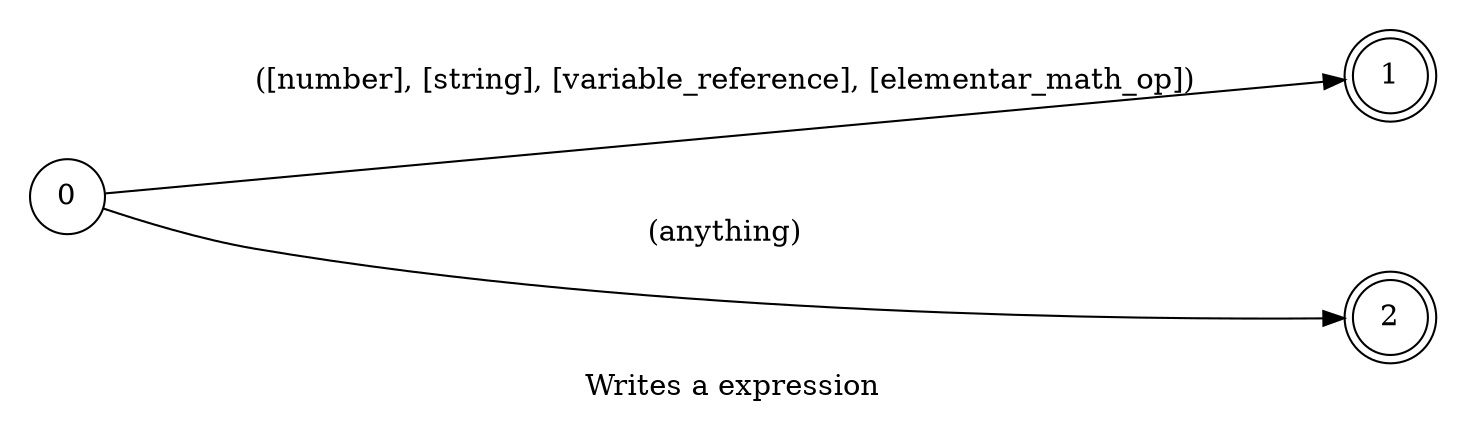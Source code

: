 digraph expressions {
    id="expressions";
    label="Writes a expression";
    lang="en-US";
    langName="English";
    pad="0.2";
    nodesep="1";
    ranksep="2";
    rankdir=LR;
    alias="true";
    node[shape=doublecircle]; 1 2;
    node[shape=circle];

    0 -> 1 [label="([number], [string], [variable_reference], [elementar_math_op])", store=expression];
    0 -> 2 [label="(anything)", store=wildCard, normalizer="identity"];

    title="Writes a expression";
    desc="Writes a expression in the editor, this is meant to be used inside another automatas";
}